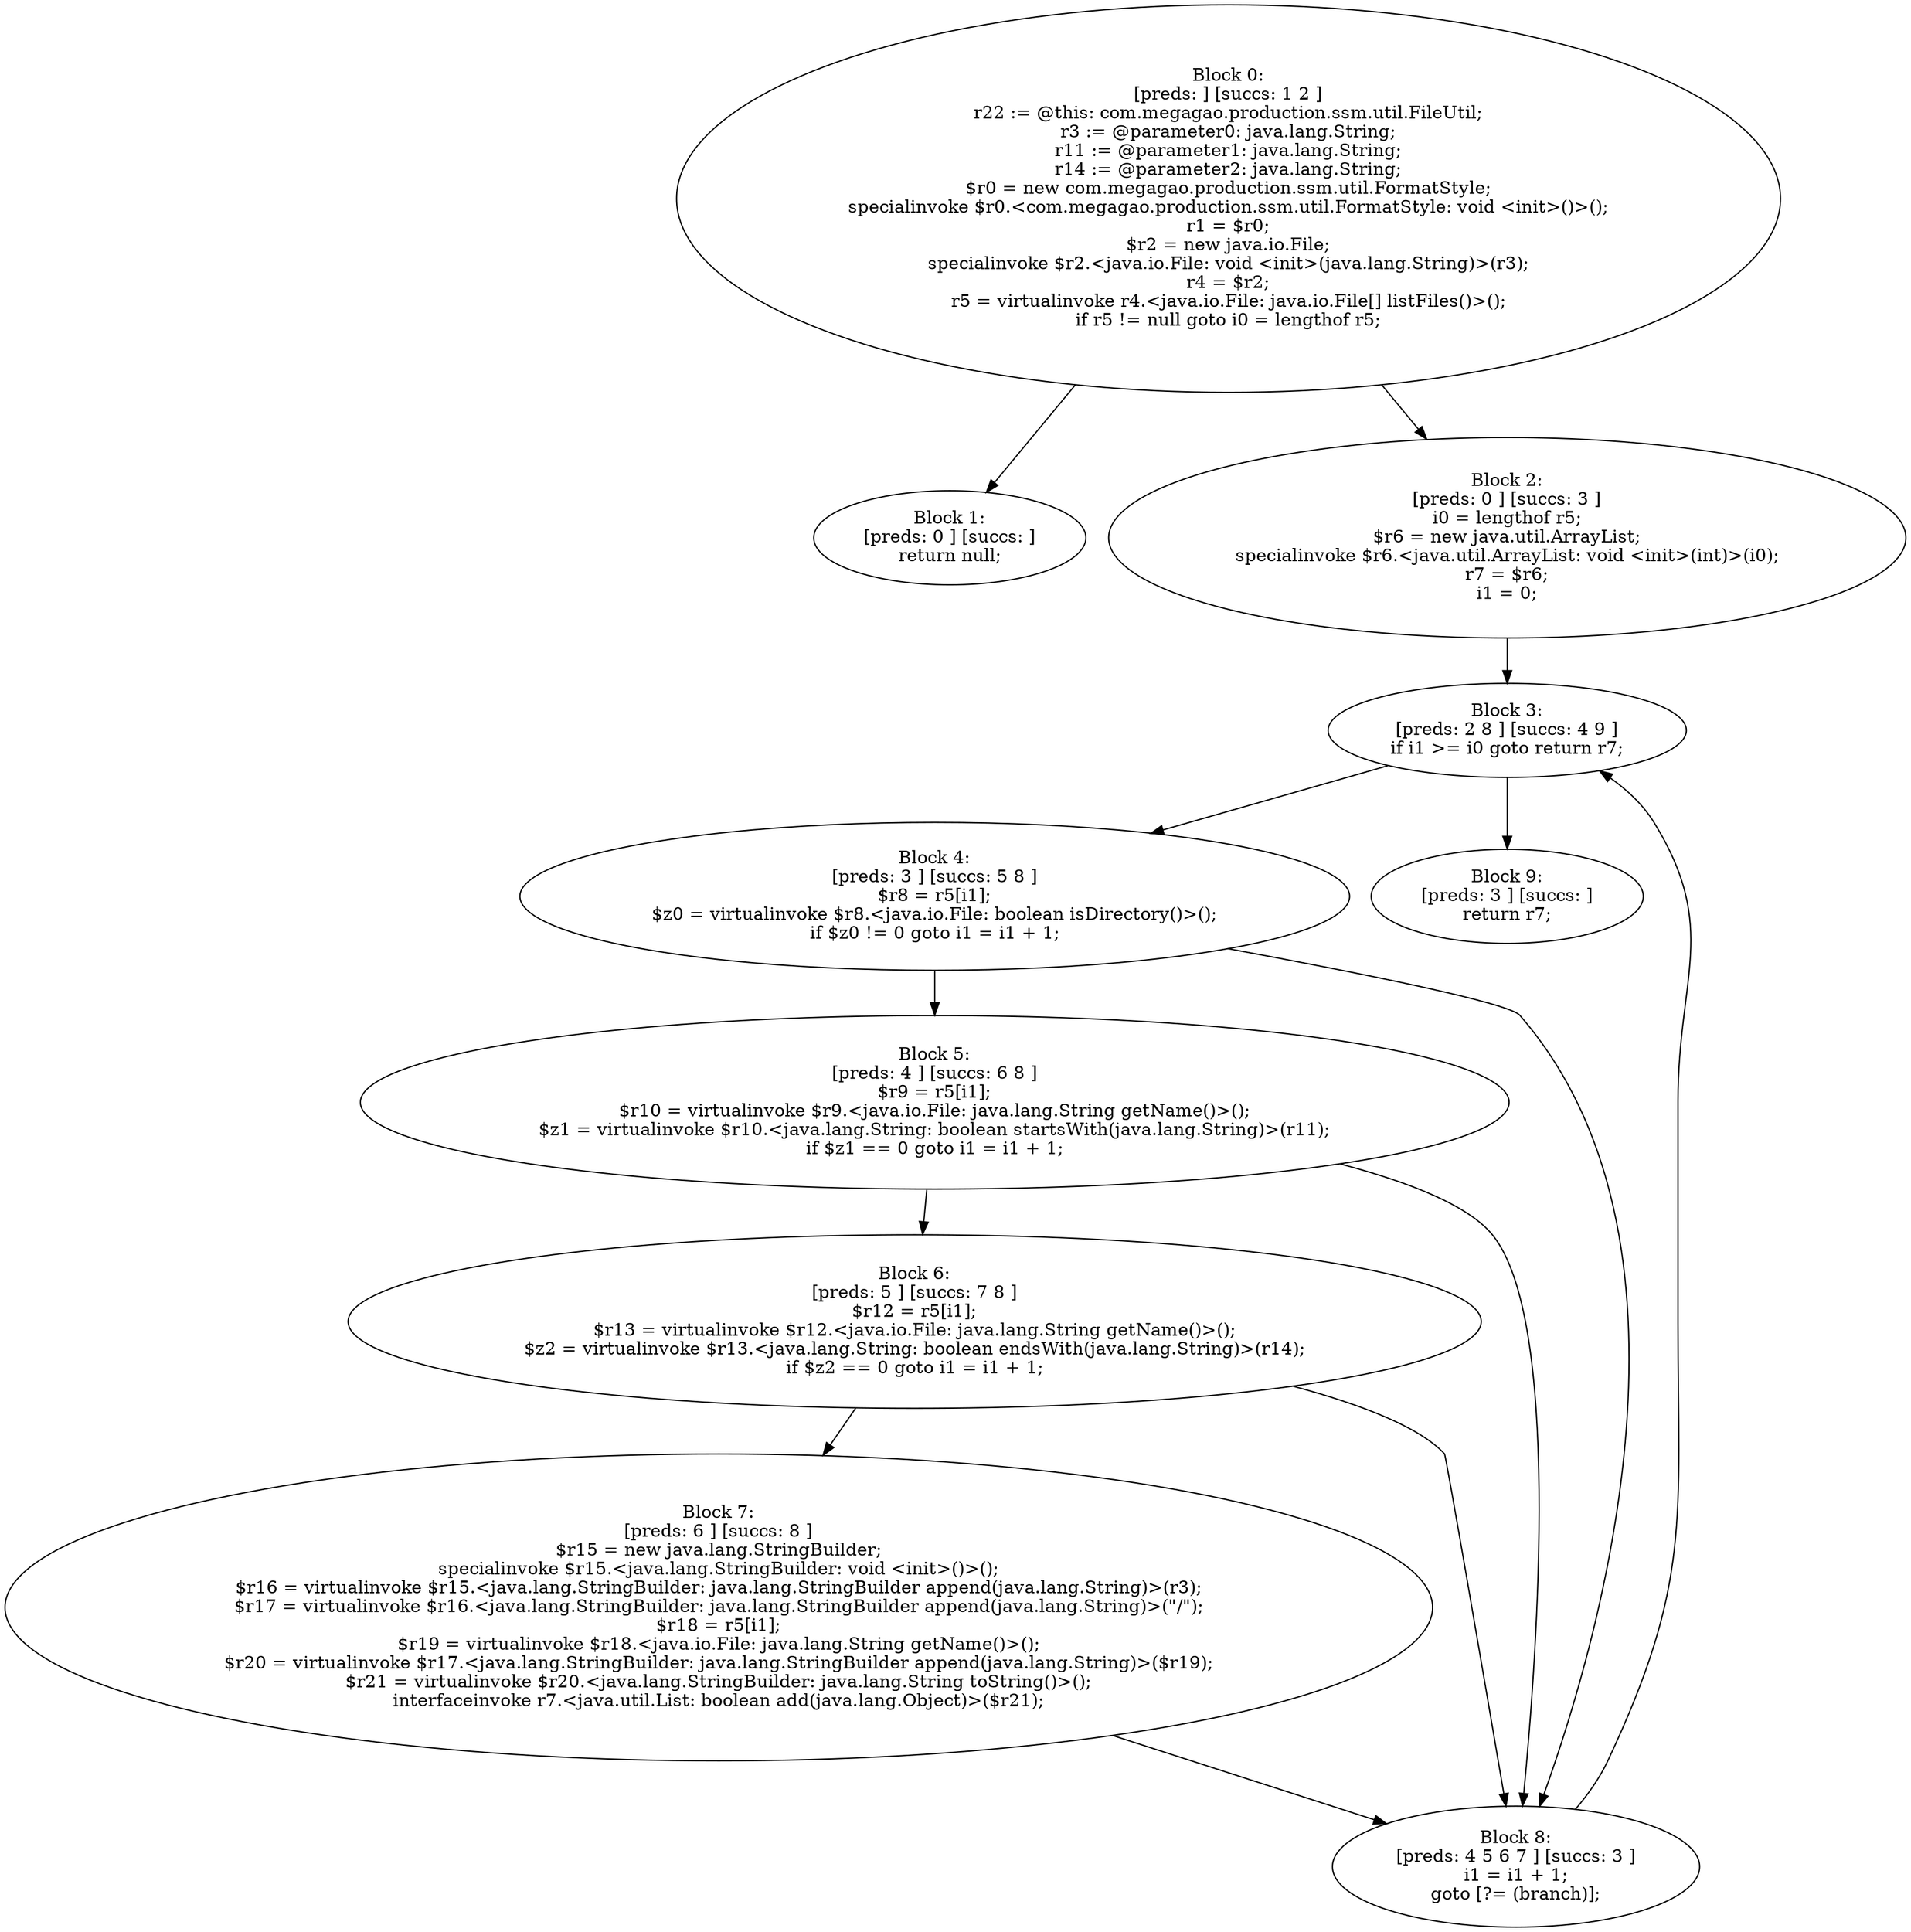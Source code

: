 digraph "unitGraph" {
    "Block 0:
[preds: ] [succs: 1 2 ]
r22 := @this: com.megagao.production.ssm.util.FileUtil;
r3 := @parameter0: java.lang.String;
r11 := @parameter1: java.lang.String;
r14 := @parameter2: java.lang.String;
$r0 = new com.megagao.production.ssm.util.FormatStyle;
specialinvoke $r0.<com.megagao.production.ssm.util.FormatStyle: void <init>()>();
r1 = $r0;
$r2 = new java.io.File;
specialinvoke $r2.<java.io.File: void <init>(java.lang.String)>(r3);
r4 = $r2;
r5 = virtualinvoke r4.<java.io.File: java.io.File[] listFiles()>();
if r5 != null goto i0 = lengthof r5;
"
    "Block 1:
[preds: 0 ] [succs: ]
return null;
"
    "Block 2:
[preds: 0 ] [succs: 3 ]
i0 = lengthof r5;
$r6 = new java.util.ArrayList;
specialinvoke $r6.<java.util.ArrayList: void <init>(int)>(i0);
r7 = $r6;
i1 = 0;
"
    "Block 3:
[preds: 2 8 ] [succs: 4 9 ]
if i1 >= i0 goto return r7;
"
    "Block 4:
[preds: 3 ] [succs: 5 8 ]
$r8 = r5[i1];
$z0 = virtualinvoke $r8.<java.io.File: boolean isDirectory()>();
if $z0 != 0 goto i1 = i1 + 1;
"
    "Block 5:
[preds: 4 ] [succs: 6 8 ]
$r9 = r5[i1];
$r10 = virtualinvoke $r9.<java.io.File: java.lang.String getName()>();
$z1 = virtualinvoke $r10.<java.lang.String: boolean startsWith(java.lang.String)>(r11);
if $z1 == 0 goto i1 = i1 + 1;
"
    "Block 6:
[preds: 5 ] [succs: 7 8 ]
$r12 = r5[i1];
$r13 = virtualinvoke $r12.<java.io.File: java.lang.String getName()>();
$z2 = virtualinvoke $r13.<java.lang.String: boolean endsWith(java.lang.String)>(r14);
if $z2 == 0 goto i1 = i1 + 1;
"
    "Block 7:
[preds: 6 ] [succs: 8 ]
$r15 = new java.lang.StringBuilder;
specialinvoke $r15.<java.lang.StringBuilder: void <init>()>();
$r16 = virtualinvoke $r15.<java.lang.StringBuilder: java.lang.StringBuilder append(java.lang.String)>(r3);
$r17 = virtualinvoke $r16.<java.lang.StringBuilder: java.lang.StringBuilder append(java.lang.String)>(\"/\");
$r18 = r5[i1];
$r19 = virtualinvoke $r18.<java.io.File: java.lang.String getName()>();
$r20 = virtualinvoke $r17.<java.lang.StringBuilder: java.lang.StringBuilder append(java.lang.String)>($r19);
$r21 = virtualinvoke $r20.<java.lang.StringBuilder: java.lang.String toString()>();
interfaceinvoke r7.<java.util.List: boolean add(java.lang.Object)>($r21);
"
    "Block 8:
[preds: 4 5 6 7 ] [succs: 3 ]
i1 = i1 + 1;
goto [?= (branch)];
"
    "Block 9:
[preds: 3 ] [succs: ]
return r7;
"
    "Block 0:
[preds: ] [succs: 1 2 ]
r22 := @this: com.megagao.production.ssm.util.FileUtil;
r3 := @parameter0: java.lang.String;
r11 := @parameter1: java.lang.String;
r14 := @parameter2: java.lang.String;
$r0 = new com.megagao.production.ssm.util.FormatStyle;
specialinvoke $r0.<com.megagao.production.ssm.util.FormatStyle: void <init>()>();
r1 = $r0;
$r2 = new java.io.File;
specialinvoke $r2.<java.io.File: void <init>(java.lang.String)>(r3);
r4 = $r2;
r5 = virtualinvoke r4.<java.io.File: java.io.File[] listFiles()>();
if r5 != null goto i0 = lengthof r5;
"->"Block 1:
[preds: 0 ] [succs: ]
return null;
";
    "Block 0:
[preds: ] [succs: 1 2 ]
r22 := @this: com.megagao.production.ssm.util.FileUtil;
r3 := @parameter0: java.lang.String;
r11 := @parameter1: java.lang.String;
r14 := @parameter2: java.lang.String;
$r0 = new com.megagao.production.ssm.util.FormatStyle;
specialinvoke $r0.<com.megagao.production.ssm.util.FormatStyle: void <init>()>();
r1 = $r0;
$r2 = new java.io.File;
specialinvoke $r2.<java.io.File: void <init>(java.lang.String)>(r3);
r4 = $r2;
r5 = virtualinvoke r4.<java.io.File: java.io.File[] listFiles()>();
if r5 != null goto i0 = lengthof r5;
"->"Block 2:
[preds: 0 ] [succs: 3 ]
i0 = lengthof r5;
$r6 = new java.util.ArrayList;
specialinvoke $r6.<java.util.ArrayList: void <init>(int)>(i0);
r7 = $r6;
i1 = 0;
";
    "Block 2:
[preds: 0 ] [succs: 3 ]
i0 = lengthof r5;
$r6 = new java.util.ArrayList;
specialinvoke $r6.<java.util.ArrayList: void <init>(int)>(i0);
r7 = $r6;
i1 = 0;
"->"Block 3:
[preds: 2 8 ] [succs: 4 9 ]
if i1 >= i0 goto return r7;
";
    "Block 3:
[preds: 2 8 ] [succs: 4 9 ]
if i1 >= i0 goto return r7;
"->"Block 4:
[preds: 3 ] [succs: 5 8 ]
$r8 = r5[i1];
$z0 = virtualinvoke $r8.<java.io.File: boolean isDirectory()>();
if $z0 != 0 goto i1 = i1 + 1;
";
    "Block 3:
[preds: 2 8 ] [succs: 4 9 ]
if i1 >= i0 goto return r7;
"->"Block 9:
[preds: 3 ] [succs: ]
return r7;
";
    "Block 4:
[preds: 3 ] [succs: 5 8 ]
$r8 = r5[i1];
$z0 = virtualinvoke $r8.<java.io.File: boolean isDirectory()>();
if $z0 != 0 goto i1 = i1 + 1;
"->"Block 5:
[preds: 4 ] [succs: 6 8 ]
$r9 = r5[i1];
$r10 = virtualinvoke $r9.<java.io.File: java.lang.String getName()>();
$z1 = virtualinvoke $r10.<java.lang.String: boolean startsWith(java.lang.String)>(r11);
if $z1 == 0 goto i1 = i1 + 1;
";
    "Block 4:
[preds: 3 ] [succs: 5 8 ]
$r8 = r5[i1];
$z0 = virtualinvoke $r8.<java.io.File: boolean isDirectory()>();
if $z0 != 0 goto i1 = i1 + 1;
"->"Block 8:
[preds: 4 5 6 7 ] [succs: 3 ]
i1 = i1 + 1;
goto [?= (branch)];
";
    "Block 5:
[preds: 4 ] [succs: 6 8 ]
$r9 = r5[i1];
$r10 = virtualinvoke $r9.<java.io.File: java.lang.String getName()>();
$z1 = virtualinvoke $r10.<java.lang.String: boolean startsWith(java.lang.String)>(r11);
if $z1 == 0 goto i1 = i1 + 1;
"->"Block 6:
[preds: 5 ] [succs: 7 8 ]
$r12 = r5[i1];
$r13 = virtualinvoke $r12.<java.io.File: java.lang.String getName()>();
$z2 = virtualinvoke $r13.<java.lang.String: boolean endsWith(java.lang.String)>(r14);
if $z2 == 0 goto i1 = i1 + 1;
";
    "Block 5:
[preds: 4 ] [succs: 6 8 ]
$r9 = r5[i1];
$r10 = virtualinvoke $r9.<java.io.File: java.lang.String getName()>();
$z1 = virtualinvoke $r10.<java.lang.String: boolean startsWith(java.lang.String)>(r11);
if $z1 == 0 goto i1 = i1 + 1;
"->"Block 8:
[preds: 4 5 6 7 ] [succs: 3 ]
i1 = i1 + 1;
goto [?= (branch)];
";
    "Block 6:
[preds: 5 ] [succs: 7 8 ]
$r12 = r5[i1];
$r13 = virtualinvoke $r12.<java.io.File: java.lang.String getName()>();
$z2 = virtualinvoke $r13.<java.lang.String: boolean endsWith(java.lang.String)>(r14);
if $z2 == 0 goto i1 = i1 + 1;
"->"Block 7:
[preds: 6 ] [succs: 8 ]
$r15 = new java.lang.StringBuilder;
specialinvoke $r15.<java.lang.StringBuilder: void <init>()>();
$r16 = virtualinvoke $r15.<java.lang.StringBuilder: java.lang.StringBuilder append(java.lang.String)>(r3);
$r17 = virtualinvoke $r16.<java.lang.StringBuilder: java.lang.StringBuilder append(java.lang.String)>(\"/\");
$r18 = r5[i1];
$r19 = virtualinvoke $r18.<java.io.File: java.lang.String getName()>();
$r20 = virtualinvoke $r17.<java.lang.StringBuilder: java.lang.StringBuilder append(java.lang.String)>($r19);
$r21 = virtualinvoke $r20.<java.lang.StringBuilder: java.lang.String toString()>();
interfaceinvoke r7.<java.util.List: boolean add(java.lang.Object)>($r21);
";
    "Block 6:
[preds: 5 ] [succs: 7 8 ]
$r12 = r5[i1];
$r13 = virtualinvoke $r12.<java.io.File: java.lang.String getName()>();
$z2 = virtualinvoke $r13.<java.lang.String: boolean endsWith(java.lang.String)>(r14);
if $z2 == 0 goto i1 = i1 + 1;
"->"Block 8:
[preds: 4 5 6 7 ] [succs: 3 ]
i1 = i1 + 1;
goto [?= (branch)];
";
    "Block 7:
[preds: 6 ] [succs: 8 ]
$r15 = new java.lang.StringBuilder;
specialinvoke $r15.<java.lang.StringBuilder: void <init>()>();
$r16 = virtualinvoke $r15.<java.lang.StringBuilder: java.lang.StringBuilder append(java.lang.String)>(r3);
$r17 = virtualinvoke $r16.<java.lang.StringBuilder: java.lang.StringBuilder append(java.lang.String)>(\"/\");
$r18 = r5[i1];
$r19 = virtualinvoke $r18.<java.io.File: java.lang.String getName()>();
$r20 = virtualinvoke $r17.<java.lang.StringBuilder: java.lang.StringBuilder append(java.lang.String)>($r19);
$r21 = virtualinvoke $r20.<java.lang.StringBuilder: java.lang.String toString()>();
interfaceinvoke r7.<java.util.List: boolean add(java.lang.Object)>($r21);
"->"Block 8:
[preds: 4 5 6 7 ] [succs: 3 ]
i1 = i1 + 1;
goto [?= (branch)];
";
    "Block 8:
[preds: 4 5 6 7 ] [succs: 3 ]
i1 = i1 + 1;
goto [?= (branch)];
"->"Block 3:
[preds: 2 8 ] [succs: 4 9 ]
if i1 >= i0 goto return r7;
";
}
